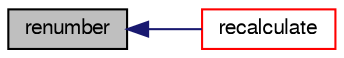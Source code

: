 digraph "renumber"
{
  bgcolor="transparent";
  edge [fontname="FreeSans",fontsize="10",labelfontname="FreeSans",labelfontsize="10"];
  node [fontname="FreeSans",fontsize="10",shape=record];
  rankdir="LR";
  Node31 [label="renumber",height=0.2,width=0.4,color="black", fillcolor="grey75", style="filled", fontcolor="black"];
  Node31 -> Node32 [dir="back",color="midnightblue",fontsize="10",style="solid",fontname="FreeSans"];
  Node32 [label="recalculate",height=0.2,width=0.4,color="red",URL="$a21322.html#a41a64bf59bc6026a69c4c6e1a89ba511",tooltip="clear old information and construct anew from polyMesh "];
}
